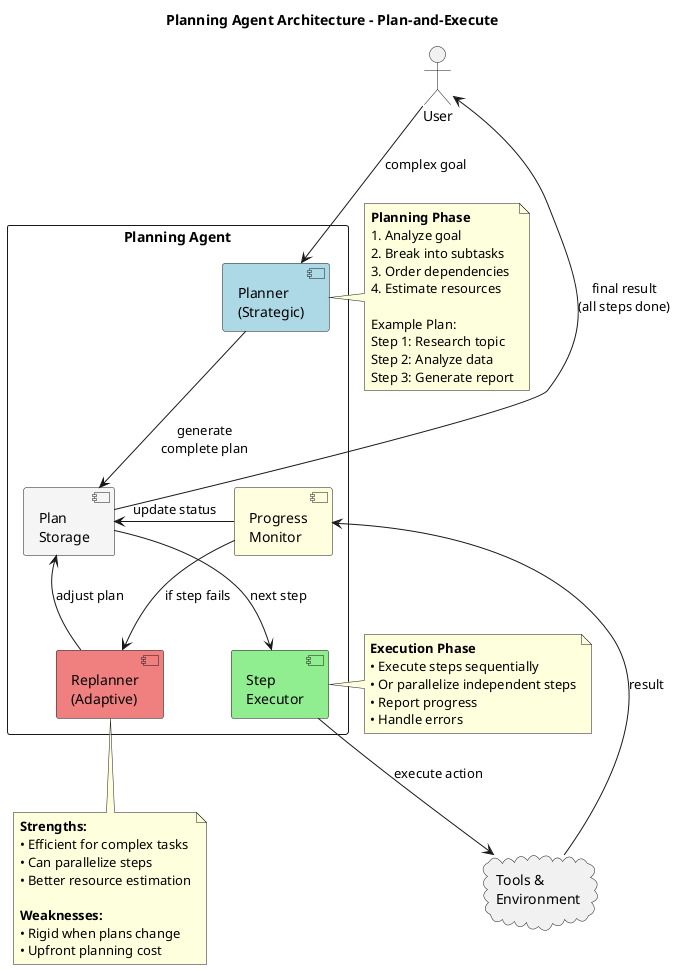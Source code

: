 @startuml
!define PLANNER #LightBlue
!define EXECUTOR #LightGreen
!define MONITOR #LightYellow
!define REPLANNER #LightCoral

title Planning Agent Architecture - Plan-and-Execute

actor User

rectangle "Planning Agent" {
    
    component "Planner\n(Strategic)" as planner PLANNER
    
    component "Plan\nStorage" as plan #WhiteSmoke
    
    component "Step\nExecutor" as executor EXECUTOR
    
    component "Progress\nMonitor" as monitor MONITOR
    
    component "Replanner\n(Adaptive)" as replanner REPLANNER
}

cloud "Tools &\nEnvironment" as env

User -down-> planner : complex goal
planner -down-> plan : generate\ncomplete plan
plan -down-> executor : next step
executor -down-> env : execute action
env -up-> monitor : result
monitor -right-> plan : update status

monitor -down-> replanner : if step fails
replanner -up-> plan : adjust plan
plan -up-> User : final result\n(all steps done)

note right of planner
  **Planning Phase**
  1. Analyze goal
  2. Break into subtasks
  3. Order dependencies
  4. Estimate resources
  
  Example Plan:
  Step 1: Research topic
  Step 2: Analyze data
  Step 3: Generate report
end note

note right of executor
  **Execution Phase**
  • Execute steps sequentially
  • Or parallelize independent steps
  • Report progress
  • Handle errors
end note

note bottom of replanner
  **Strengths:**
  • Efficient for complex tasks
  • Can parallelize steps
  • Better resource estimation
  
  **Weaknesses:**
  • Rigid when plans change
  • Upfront planning cost
end note

@enduml
